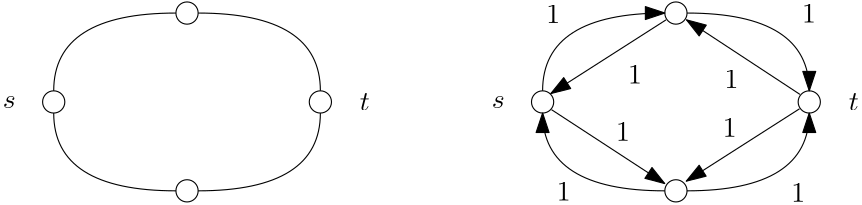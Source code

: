 <?xml version="1.0"?>
<!DOCTYPE ipe SYSTEM "ipe.dtd">
<ipe version="70218" creator="Ipe 7.2.28">
<info created="D:20250312162609" modified="D:20250312163005"/>
<ipestyle name="basic">
<symbol name="arrow/arc(spx)">
<path stroke="sym-stroke" fill="sym-stroke" pen="sym-pen">
0 0 m
-1 0.333 l
-1 -0.333 l
h
</path>
</symbol>
<symbol name="arrow/farc(spx)">
<path stroke="sym-stroke" fill="white" pen="sym-pen">
0 0 m
-1 0.333 l
-1 -0.333 l
h
</path>
</symbol>
<symbol name="arrow/ptarc(spx)">
<path stroke="sym-stroke" fill="sym-stroke" pen="sym-pen">
0 0 m
-1 0.333 l
-0.8 0 l
-1 -0.333 l
h
</path>
</symbol>
<symbol name="arrow/fptarc(spx)">
<path stroke="sym-stroke" fill="white" pen="sym-pen">
0 0 m
-1 0.333 l
-0.8 0 l
-1 -0.333 l
h
</path>
</symbol>
<symbol name="mark/circle(sx)" transformations="translations">
<path fill="sym-stroke">
0.6 0 0 0.6 0 0 e
0.4 0 0 0.4 0 0 e
</path>
</symbol>
<symbol name="mark/disk(sx)" transformations="translations">
<path fill="sym-stroke">
0.6 0 0 0.6 0 0 e
</path>
</symbol>
<symbol name="mark/fdisk(sfx)" transformations="translations">
<group>
<path fill="sym-fill">
0.5 0 0 0.5 0 0 e
</path>
<path fill="sym-stroke" fillrule="eofill">
0.6 0 0 0.6 0 0 e
0.4 0 0 0.4 0 0 e
</path>
</group>
</symbol>
<symbol name="mark/box(sx)" transformations="translations">
<path fill="sym-stroke" fillrule="eofill">
-0.6 -0.6 m
0.6 -0.6 l
0.6 0.6 l
-0.6 0.6 l
h
-0.4 -0.4 m
0.4 -0.4 l
0.4 0.4 l
-0.4 0.4 l
h
</path>
</symbol>
<symbol name="mark/square(sx)" transformations="translations">
<path fill="sym-stroke">
-0.6 -0.6 m
0.6 -0.6 l
0.6 0.6 l
-0.6 0.6 l
h
</path>
</symbol>
<symbol name="mark/fsquare(sfx)" transformations="translations">
<group>
<path fill="sym-fill">
-0.5 -0.5 m
0.5 -0.5 l
0.5 0.5 l
-0.5 0.5 l
h
</path>
<path fill="sym-stroke" fillrule="eofill">
-0.6 -0.6 m
0.6 -0.6 l
0.6 0.6 l
-0.6 0.6 l
h
-0.4 -0.4 m
0.4 -0.4 l
0.4 0.4 l
-0.4 0.4 l
h
</path>
</group>
</symbol>
<symbol name="mark/cross(sx)" transformations="translations">
<group>
<path fill="sym-stroke">
-0.43 -0.57 m
0.57 0.43 l
0.43 0.57 l
-0.57 -0.43 l
h
</path>
<path fill="sym-stroke">
-0.43 0.57 m
0.57 -0.43 l
0.43 -0.57 l
-0.57 0.43 l
h
</path>
</group>
</symbol>
<symbol name="arrow/fnormal(spx)">
<path stroke="sym-stroke" fill="white" pen="sym-pen">
0 0 m
-1 0.333 l
-1 -0.333 l
h
</path>
</symbol>
<symbol name="arrow/pointed(spx)">
<path stroke="sym-stroke" fill="sym-stroke" pen="sym-pen">
0 0 m
-1 0.333 l
-0.8 0 l
-1 -0.333 l
h
</path>
</symbol>
<symbol name="arrow/fpointed(spx)">
<path stroke="sym-stroke" fill="white" pen="sym-pen">
0 0 m
-1 0.333 l
-0.8 0 l
-1 -0.333 l
h
</path>
</symbol>
<symbol name="arrow/linear(spx)">
<path stroke="sym-stroke" pen="sym-pen">
-1 0.333 m
0 0 l
-1 -0.333 l
</path>
</symbol>
<symbol name="arrow/fdouble(spx)">
<path stroke="sym-stroke" fill="white" pen="sym-pen">
0 0 m
-1 0.333 l
-1 -0.333 l
h
-1 0 m
-2 0.333 l
-2 -0.333 l
h
</path>
</symbol>
<symbol name="arrow/double(spx)">
<path stroke="sym-stroke" fill="sym-stroke" pen="sym-pen">
0 0 m
-1 0.333 l
-1 -0.333 l
h
-1 0 m
-2 0.333 l
-2 -0.333 l
h
</path>
</symbol>
<symbol name="arrow/mid-normal(spx)">
<path stroke="sym-stroke" fill="sym-stroke" pen="sym-pen">
0.5 0 m
-0.5 0.333 l
-0.5 -0.333 l
h
</path>
</symbol>
<symbol name="arrow/mid-fnormal(spx)">
<path stroke="sym-stroke" fill="white" pen="sym-pen">
0.5 0 m
-0.5 0.333 l
-0.5 -0.333 l
h
</path>
</symbol>
<symbol name="arrow/mid-pointed(spx)">
<path stroke="sym-stroke" fill="sym-stroke" pen="sym-pen">
0.5 0 m
-0.5 0.333 l
-0.3 0 l
-0.5 -0.333 l
h
</path>
</symbol>
<symbol name="arrow/mid-fpointed(spx)">
<path stroke="sym-stroke" fill="white" pen="sym-pen">
0.5 0 m
-0.5 0.333 l
-0.3 0 l
-0.5 -0.333 l
h
</path>
</symbol>
<symbol name="arrow/mid-double(spx)">
<path stroke="sym-stroke" fill="sym-stroke" pen="sym-pen">
1 0 m
0 0.333 l
0 -0.333 l
h
0 0 m
-1 0.333 l
-1 -0.333 l
h
</path>
</symbol>
<symbol name="arrow/mid-fdouble(spx)">
<path stroke="sym-stroke" fill="white" pen="sym-pen">
1 0 m
0 0.333 l
0 -0.333 l
h
0 0 m
-1 0.333 l
-1 -0.333 l
h
</path>
</symbol>
<anglesize name="22.5 deg" value="22.5"/>
<anglesize name="30 deg" value="30"/>
<anglesize name="45 deg" value="45"/>
<anglesize name="60 deg" value="60"/>
<anglesize name="90 deg" value="90"/>
<arrowsize name="large" value="10"/>
<arrowsize name="small" value="5"/>
<arrowsize name="tiny" value="3"/>
<color name="blue" value="0 0 1"/>
<color name="brown" value="0.647 0.165 0.165"/>
<color name="darkblue" value="0 0 0.545"/>
<color name="darkcyan" value="0 0.545 0.545"/>
<color name="darkgray" value="0.663"/>
<color name="darkgreen" value="0 0.392 0"/>
<color name="darkmagenta" value="0.545 0 0.545"/>
<color name="darkorange" value="1 0.549 0"/>
<color name="darkred" value="0.545 0 0"/>
<color name="gold" value="1 0.843 0"/>
<color name="gray" value="0.745"/>
<color name="green" value="0 1 0"/>
<color name="lightblue" value="0.678 0.847 0.902"/>
<color name="lightcyan" value="0.878 1 1"/>
<color name="lightgray" value="0.827"/>
<color name="lightgreen" value="0.565 0.933 0.565"/>
<color name="lightyellow" value="1 1 0.878"/>
<color name="navy" value="0 0 0.502"/>
<color name="orange" value="1 0.647 0"/>
<color name="pink" value="1 0.753 0.796"/>
<color name="purple" value="0.627 0.125 0.941"/>
<color name="red" value="1 0 0"/>
<color name="seagreen" value="0.18 0.545 0.341"/>
<color name="turquoise" value="0.251 0.878 0.816"/>
<color name="violet" value="0.933 0.51 0.933"/>
<color name="yellow" value="1 1 0"/>
<dashstyle name="dash dot dotted" value="[4 2 1 2 1 2] 0"/>
<dashstyle name="dash dotted" value="[4 2 1 2] 0"/>
<dashstyle name="dashed" value="[4] 0"/>
<dashstyle name="dotted" value="[1 3] 0"/>
<gridsize name="10 pts (~3.5 mm)" value="10"/>
<gridsize name="14 pts (~5 mm)" value="14"/>
<gridsize name="16 pts (~6 mm)" value="16"/>
<gridsize name="20 pts (~7 mm)" value="20"/>
<gridsize name="28 pts (~10 mm)" value="28"/>
<gridsize name="32 pts (~12 mm)" value="32"/>
<gridsize name="4 pts" value="4"/>
<gridsize name="56 pts (~20 mm)" value="56"/>
<gridsize name="8 pts (~3 mm)" value="8"/>
<opacity name="10%" value="0.1"/>
<opacity name="30%" value="0.3"/>
<opacity name="50%" value="0.5"/>
<opacity name="75%" value="0.75"/>
<pen name="fat" value="1.2"/>
<pen name="heavier" value="0.8"/>
<pen name="ultrafat" value="2"/>
<symbolsize name="large" value="5"/>
<symbolsize name="small" value="2"/>
<symbolsize name="tiny" value="1.1"/>
<textsize name="Huge" value="\Huge"/>
<textsize name="LARGE" value="\LARGE"/>
<textsize name="Large" value="\Large"/>
<textsize name="footnote" value="\footnotesize"/>
<textsize name="huge" value="\huge"/>
<textsize name="large" value="\large"/>
<textsize name="script" value="\scriptsize"/>
<textsize name="small" value="\small"/>
<textsize name="tiny" value="\tiny"/>
<textstyle name="center" begin="\begin{center}" end="\end{center}"/>
<textstyle name="item" begin="\begin{itemize}\item{}" end="\end{itemize}"/>
<textstyle name="itemize" begin="\begin{itemize}" end="\end{itemize}"/>
<tiling name="falling" angle="-60" step="4" width="1"/>
<tiling name="rising" angle="30" step="4" width="1"/>
</ipestyle>
<page>
<layer name="alpha"/>
<view layers="alpha" active="alpha"/>
<path layer="alpha" stroke="black">
4 0 0 4 208 592 e
</path>
<path matrix="1 0 0 1 48 32" stroke="black">
4 0 0 4 208 592 e
</path>
<path matrix="1 0 0 1 48 -32" stroke="black">
4 0 0 4 208 592 e
</path>
<path matrix="1 0 0 1 96 0" stroke="black">
4 0 0 4 208 592 e
</path>
<text transformations="translations" pos="192 592" stroke="black" type="label" width="4.67" height="4.289" depth="0" halign="center" valign="center" style="math">s</text>
<text matrix="1 0 0 1 128 0" transformations="translations" pos="192 592" stroke="black" type="label" width="3.598" height="6.128" depth="0" halign="center" valign="center" style="math">t</text>
<path stroke="black">
208 596 m
208 624
252 624 c
</path>
<path stroke="black">
260 624 m
304 624
304 596 c
</path>
<path stroke="black">
304 588 m
304 560
260 560 c
</path>
<path stroke="black">
252 560 m
208 560
208 588 c
</path>
<path matrix="1 0 0 1 176 0" stroke="black">
4 0 0 4 208 592 e
</path>
<path matrix="1 0 0 1 224 32" stroke="black">
4 0 0 4 208 592 e
</path>
<path matrix="1 0 0 1 224 -32" stroke="black">
4 0 0 4 208 592 e
</path>
<path matrix="1 0 0 1 272 0" stroke="black">
4 0 0 4 208 592 e
</path>
<text matrix="1 0 0 1 176 0" transformations="translations" pos="192 592" stroke="black" type="label" width="4.67" height="4.289" depth="0" halign="center" valign="center" style="math">s</text>
<text matrix="1 0 0 1 304 0" transformations="translations" pos="192 592" stroke="black" type="label" width="3.598" height="6.128" depth="0" halign="center" valign="center" style="math">t</text>
<path stroke="black" arrow="normal/normal">
384 596 m
384 624
428 624 c
</path>
<path stroke="black" arrow="normal/normal">
428.439 621.554 m
386.957 595.021 l
</path>
<path stroke="black" arrow="normal/normal">
387.192 589.229 m
427.969 562.618 l
</path>
<path stroke="black" arrow="normal/normal">
428 560 m
384 560
384 588 c
</path>
<path stroke="black" arrow="normal/normal">
436 560 m
480 560
480 588 c
</path>
<path stroke="black" arrow="normal/normal">
476.495 589.543 m
435.718 563.479 l
</path>
<path stroke="black" arrow="normal/normal">
436 624 m
480 624
480 596 c
</path>
<path stroke="black" arrow="normal/normal">
476.652 594.708 m
435.796 621.554 l
</path>
<text matrix="1 0 0 1 195.795 31.6386" transformations="translations" pos="192 592" stroke="black" type="label" width="4.981" height="6.42" depth="0" halign="center" valign="center" style="math">1</text>
<text matrix="1 0 0 1 287.867 31.7703" transformations="translations" pos="192 592" stroke="black" type="label" width="4.981" height="6.42" depth="0" halign="center" valign="center" style="math">1</text>
<text matrix="1 0 0 1 259.994 8.25697" transformations="translations" pos="192 592" stroke="black" type="label" width="4.981" height="6.42" depth="0" halign="center" valign="center" style="math">1</text>
<text matrix="1 0 0 1 225.253 9.84214" transformations="translations" pos="192 592" stroke="black" type="label" width="4.981" height="6.42" depth="0" halign="center" valign="center" style="math">1</text>
<text matrix="1 0 0 1 220.894 -10.7651" transformations="translations" pos="192 592" stroke="black" type="label" width="4.981" height="6.42" depth="0" halign="center" valign="center" style="math">1</text>
<text matrix="1 0 0 1 259.334 -9.31201" transformations="translations" pos="192 592" stroke="black" type="label" width="4.981" height="6.42" depth="0" halign="center" valign="center" style="math">1</text>
<text matrix="1 0 0 1 199.626 -32.297" transformations="translations" pos="192 592" stroke="black" type="label" width="4.981" height="6.42" depth="0" halign="center" valign="center" style="math">1</text>
<text matrix="1 0 0 1 284.036 -32.6933" transformations="translations" pos="192 592" stroke="black" type="label" width="4.981" height="6.42" depth="0" halign="center" valign="center" style="math">1</text>
</page>
</ipe>
